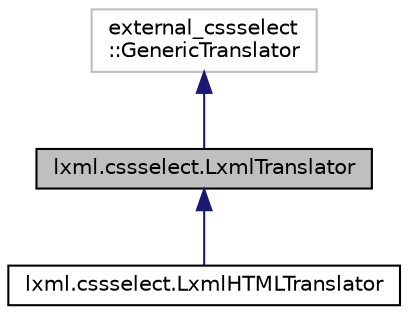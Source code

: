 digraph "lxml.cssselect.LxmlTranslator"
{
 // LATEX_PDF_SIZE
  edge [fontname="Helvetica",fontsize="10",labelfontname="Helvetica",labelfontsize="10"];
  node [fontname="Helvetica",fontsize="10",shape=record];
  Node1 [label="lxml.cssselect.LxmlTranslator",height=0.2,width=0.4,color="black", fillcolor="grey75", style="filled", fontcolor="black",tooltip=" "];
  Node2 -> Node1 [dir="back",color="midnightblue",fontsize="10",style="solid",fontname="Helvetica"];
  Node2 [label="external_cssselect\l::GenericTranslator",height=0.2,width=0.4,color="grey75", fillcolor="white", style="filled",tooltip=" "];
  Node1 -> Node3 [dir="back",color="midnightblue",fontsize="10",style="solid",fontname="Helvetica"];
  Node3 [label="lxml.cssselect.LxmlHTMLTranslator",height=0.2,width=0.4,color="black", fillcolor="white", style="filled",URL="$classlxml_1_1cssselect_1_1LxmlHTMLTranslator.html",tooltip=" "];
}
